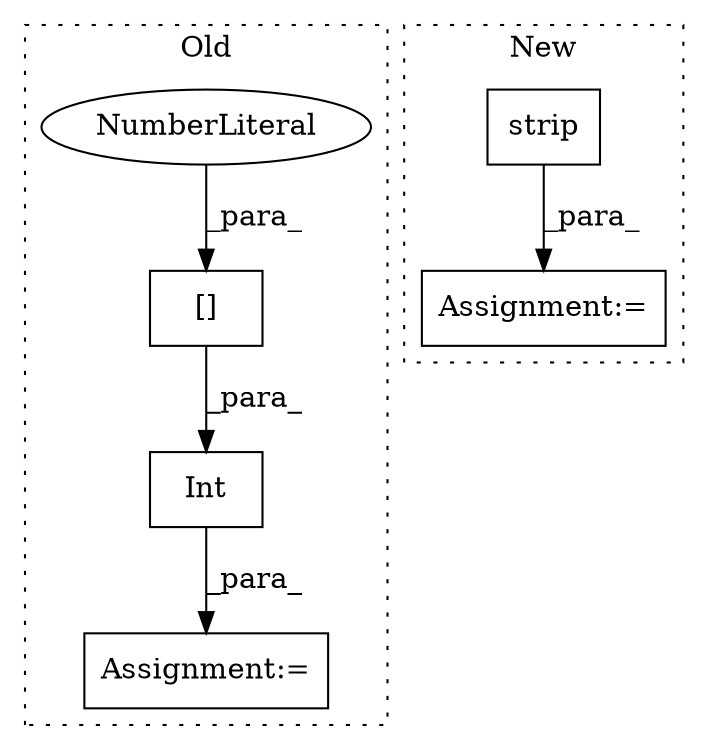 digraph G {
subgraph cluster0 {
1 [label="Int" a="32" s="50691,50704" l="4,1" shape="box"];
4 [label="Assignment:=" a="7" s="50689" l="2" shape="box"];
5 [label="[]" a="2" s="50695,50703" l="7,1" shape="box"];
6 [label="NumberLiteral" a="34" s="50702" l="1" shape="ellipse"];
label = "Old";
style="dotted";
}
subgraph cluster1 {
2 [label="strip" a="32" s="51104" l="7" shape="box"];
3 [label="Assignment:=" a="7" s="51093" l="1" shape="box"];
label = "New";
style="dotted";
}
1 -> 4 [label="_para_"];
2 -> 3 [label="_para_"];
5 -> 1 [label="_para_"];
6 -> 5 [label="_para_"];
}